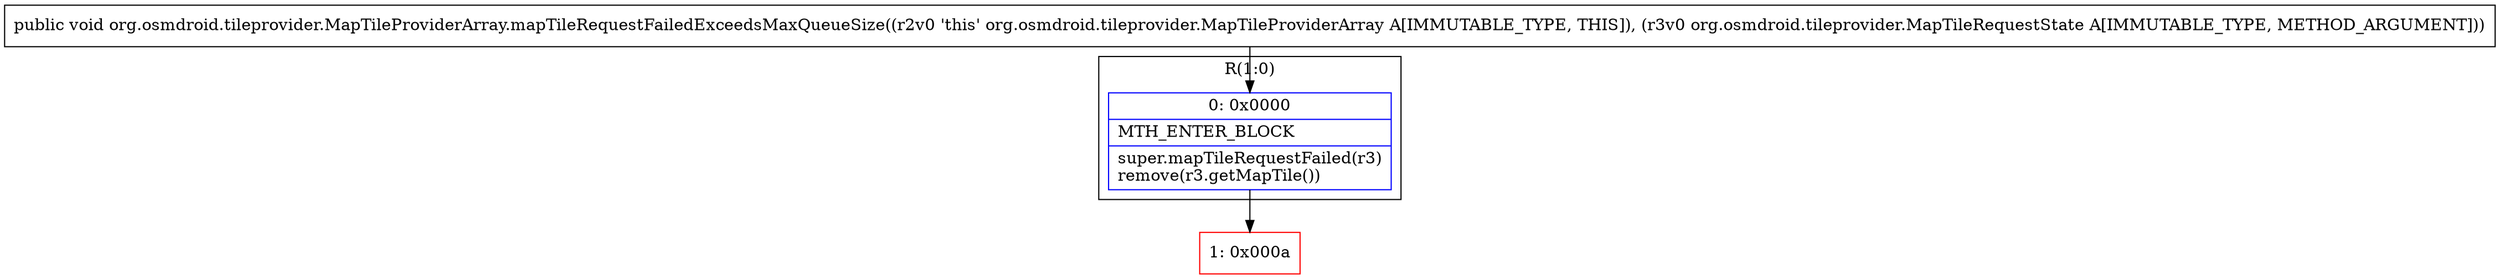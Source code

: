 digraph "CFG fororg.osmdroid.tileprovider.MapTileProviderArray.mapTileRequestFailedExceedsMaxQueueSize(Lorg\/osmdroid\/tileprovider\/MapTileRequestState;)V" {
subgraph cluster_Region_325916297 {
label = "R(1:0)";
node [shape=record,color=blue];
Node_0 [shape=record,label="{0\:\ 0x0000|MTH_ENTER_BLOCK\l|super.mapTileRequestFailed(r3)\lremove(r3.getMapTile())\l}"];
}
Node_1 [shape=record,color=red,label="{1\:\ 0x000a}"];
MethodNode[shape=record,label="{public void org.osmdroid.tileprovider.MapTileProviderArray.mapTileRequestFailedExceedsMaxQueueSize((r2v0 'this' org.osmdroid.tileprovider.MapTileProviderArray A[IMMUTABLE_TYPE, THIS]), (r3v0 org.osmdroid.tileprovider.MapTileRequestState A[IMMUTABLE_TYPE, METHOD_ARGUMENT])) }"];
MethodNode -> Node_0;
Node_0 -> Node_1;
}

